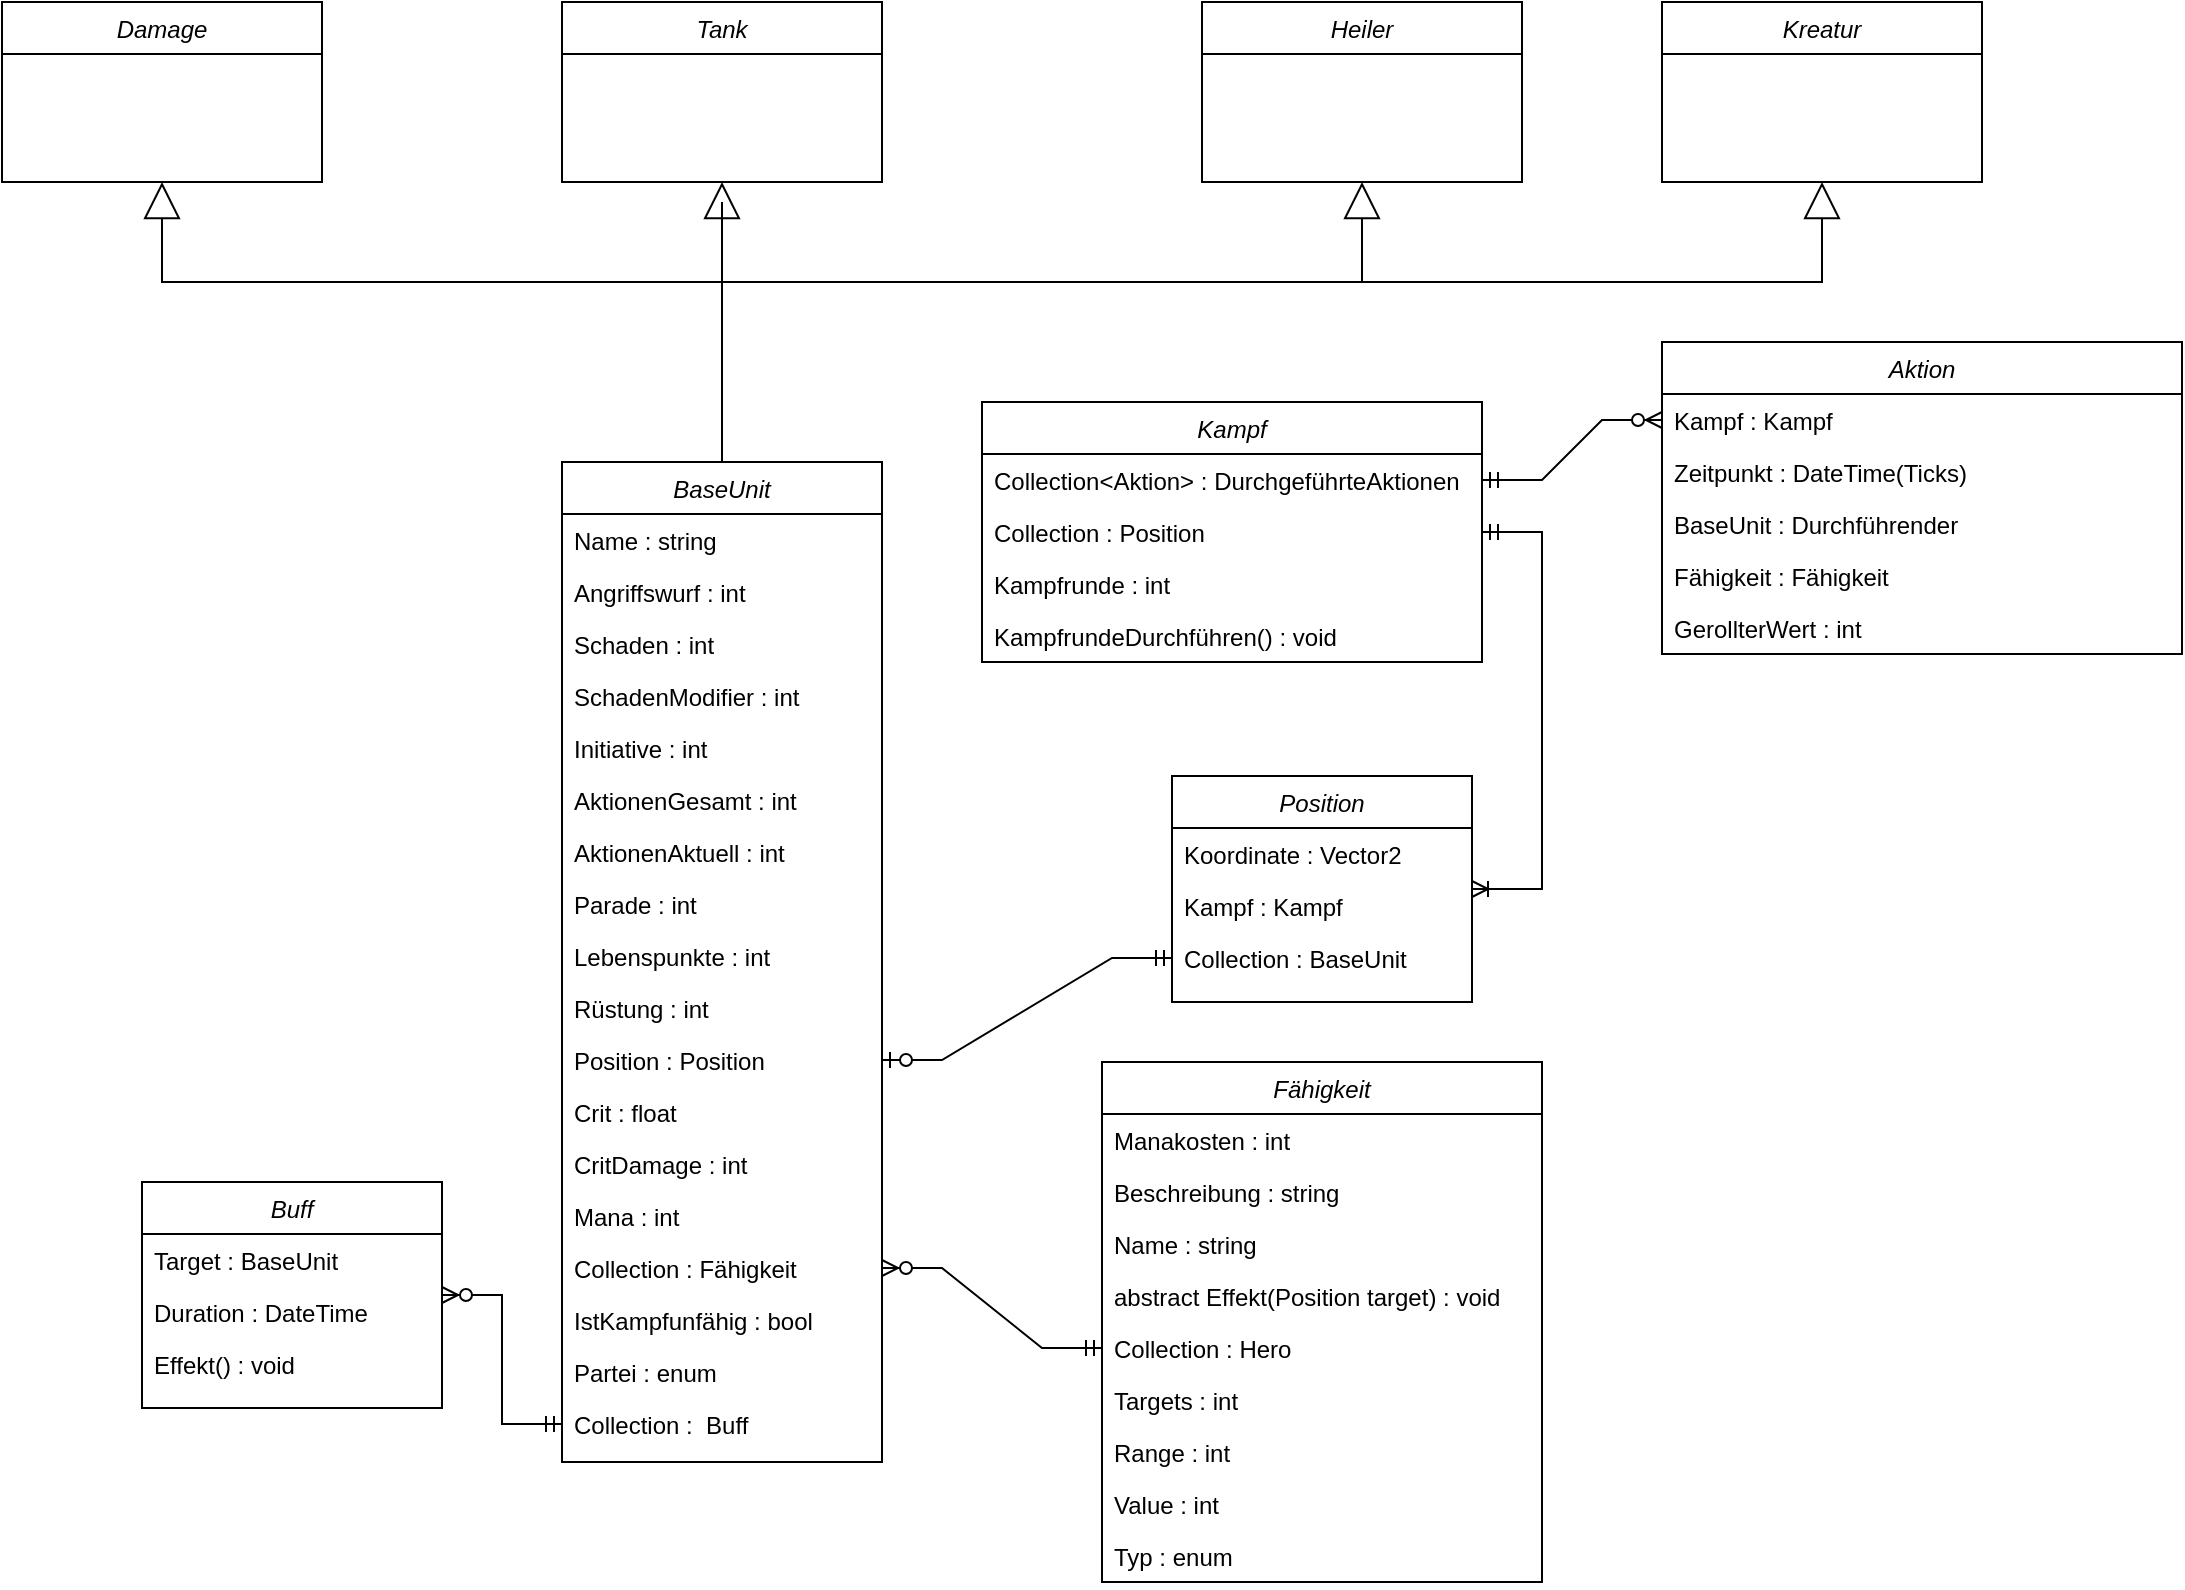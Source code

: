 <mxfile version="20.0.3" type="device"><diagram id="C5RBs43oDa-KdzZeNtuy" name="Page-1"><mxGraphModel dx="1422" dy="762" grid="1" gridSize="10" guides="1" tooltips="1" connect="1" arrows="1" fold="1" page="1" pageScale="1" pageWidth="827" pageHeight="1169" math="0" shadow="0"><root><mxCell id="WIyWlLk6GJQsqaUBKTNV-0"/><mxCell id="WIyWlLk6GJQsqaUBKTNV-1" parent="WIyWlLk6GJQsqaUBKTNV-0"/><mxCell id="zkfFHV4jXpPFQw0GAbJ--0" value="BaseUnit&#10;" style="swimlane;fontStyle=2;align=center;verticalAlign=top;childLayout=stackLayout;horizontal=1;startSize=26;horizontalStack=0;resizeParent=1;resizeLast=0;collapsible=1;marginBottom=0;rounded=0;shadow=0;strokeWidth=1;" parent="WIyWlLk6GJQsqaUBKTNV-1" vertex="1"><mxGeometry x="490" y="260" width="160" height="500" as="geometry"><mxRectangle x="230" y="140" width="160" height="26" as="alternateBounds"/></mxGeometry></mxCell><mxCell id="zkfFHV4jXpPFQw0GAbJ--1" value="Name : string&#10;" style="text;align=left;verticalAlign=top;spacingLeft=4;spacingRight=4;overflow=hidden;rotatable=0;points=[[0,0.5],[1,0.5]];portConstraint=eastwest;" parent="zkfFHV4jXpPFQw0GAbJ--0" vertex="1"><mxGeometry y="26" width="160" height="26" as="geometry"/></mxCell><mxCell id="0611CYKeW9Z0DjMLA7Nc-2" value="Angriffswurf : int&#10;" style="text;align=left;verticalAlign=top;spacingLeft=4;spacingRight=4;overflow=hidden;rotatable=0;points=[[0,0.5],[1,0.5]];portConstraint=eastwest;" parent="zkfFHV4jXpPFQw0GAbJ--0" vertex="1"><mxGeometry y="52" width="160" height="26" as="geometry"/></mxCell><mxCell id="0611CYKeW9Z0DjMLA7Nc-0" value="Schaden : int&#10;" style="text;align=left;verticalAlign=top;spacingLeft=4;spacingRight=4;overflow=hidden;rotatable=0;points=[[0,0.5],[1,0.5]];portConstraint=eastwest;" parent="zkfFHV4jXpPFQw0GAbJ--0" vertex="1"><mxGeometry y="78" width="160" height="26" as="geometry"/></mxCell><mxCell id="0611CYKeW9Z0DjMLA7Nc-27" value="SchadenModifier : int&#10;" style="text;align=left;verticalAlign=top;spacingLeft=4;spacingRight=4;overflow=hidden;rotatable=0;points=[[0,0.5],[1,0.5]];portConstraint=eastwest;" parent="zkfFHV4jXpPFQw0GAbJ--0" vertex="1"><mxGeometry y="104" width="160" height="26" as="geometry"/></mxCell><mxCell id="0611CYKeW9Z0DjMLA7Nc-1" value="Initiative : int&#10;" style="text;align=left;verticalAlign=top;spacingLeft=4;spacingRight=4;overflow=hidden;rotatable=0;points=[[0,0.5],[1,0.5]];portConstraint=eastwest;" parent="zkfFHV4jXpPFQw0GAbJ--0" vertex="1"><mxGeometry y="130" width="160" height="26" as="geometry"/></mxCell><mxCell id="0611CYKeW9Z0DjMLA7Nc-73" value="AktionenGesamt : int" style="text;align=left;verticalAlign=top;spacingLeft=4;spacingRight=4;overflow=hidden;rotatable=0;points=[[0,0.5],[1,0.5]];portConstraint=eastwest;" parent="zkfFHV4jXpPFQw0GAbJ--0" vertex="1"><mxGeometry y="156" width="160" height="26" as="geometry"/></mxCell><mxCell id="0611CYKeW9Z0DjMLA7Nc-78" value="AktionenAktuell : int" style="text;align=left;verticalAlign=top;spacingLeft=4;spacingRight=4;overflow=hidden;rotatable=0;points=[[0,0.5],[1,0.5]];portConstraint=eastwest;" parent="zkfFHV4jXpPFQw0GAbJ--0" vertex="1"><mxGeometry y="182" width="160" height="26" as="geometry"/></mxCell><mxCell id="0611CYKeW9Z0DjMLA7Nc-3" value="Parade : int" style="text;align=left;verticalAlign=top;spacingLeft=4;spacingRight=4;overflow=hidden;rotatable=0;points=[[0,0.5],[1,0.5]];portConstraint=eastwest;" parent="zkfFHV4jXpPFQw0GAbJ--0" vertex="1"><mxGeometry y="208" width="160" height="26" as="geometry"/></mxCell><mxCell id="0611CYKeW9Z0DjMLA7Nc-4" value="Lebenspunkte : int" style="text;align=left;verticalAlign=top;spacingLeft=4;spacingRight=4;overflow=hidden;rotatable=0;points=[[0,0.5],[1,0.5]];portConstraint=eastwest;" parent="zkfFHV4jXpPFQw0GAbJ--0" vertex="1"><mxGeometry y="234" width="160" height="26" as="geometry"/></mxCell><mxCell id="0611CYKeW9Z0DjMLA7Nc-5" value="Rüstung : int" style="text;align=left;verticalAlign=top;spacingLeft=4;spacingRight=4;overflow=hidden;rotatable=0;points=[[0,0.5],[1,0.5]];portConstraint=eastwest;" parent="zkfFHV4jXpPFQw0GAbJ--0" vertex="1"><mxGeometry y="260" width="160" height="26" as="geometry"/></mxCell><mxCell id="0611CYKeW9Z0DjMLA7Nc-52" value="Position : Position" style="text;align=left;verticalAlign=top;spacingLeft=4;spacingRight=4;overflow=hidden;rotatable=0;points=[[0,0.5],[1,0.5]];portConstraint=eastwest;" parent="zkfFHV4jXpPFQw0GAbJ--0" vertex="1"><mxGeometry y="286" width="160" height="26" as="geometry"/></mxCell><mxCell id="0611CYKeW9Z0DjMLA7Nc-6" value="Crit : float" style="text;align=left;verticalAlign=top;spacingLeft=4;spacingRight=4;overflow=hidden;rotatable=0;points=[[0,0.5],[1,0.5]];portConstraint=eastwest;" parent="zkfFHV4jXpPFQw0GAbJ--0" vertex="1"><mxGeometry y="312" width="160" height="26" as="geometry"/></mxCell><mxCell id="0611CYKeW9Z0DjMLA7Nc-7" value="CritDamage : int" style="text;align=left;verticalAlign=top;spacingLeft=4;spacingRight=4;overflow=hidden;rotatable=0;points=[[0,0.5],[1,0.5]];portConstraint=eastwest;" parent="zkfFHV4jXpPFQw0GAbJ--0" vertex="1"><mxGeometry y="338" width="160" height="26" as="geometry"/></mxCell><mxCell id="0611CYKeW9Z0DjMLA7Nc-26" value="Mana : int" style="text;align=left;verticalAlign=top;spacingLeft=4;spacingRight=4;overflow=hidden;rotatable=0;points=[[0,0.5],[1,0.5]];portConstraint=eastwest;" parent="zkfFHV4jXpPFQw0GAbJ--0" vertex="1"><mxGeometry y="364" width="160" height="26" as="geometry"/></mxCell><mxCell id="0611CYKeW9Z0DjMLA7Nc-32" value="Collection : Fähigkeit" style="text;align=left;verticalAlign=top;spacingLeft=4;spacingRight=4;overflow=hidden;rotatable=0;points=[[0,0.5],[1,0.5]];portConstraint=eastwest;" parent="zkfFHV4jXpPFQw0GAbJ--0" vertex="1"><mxGeometry y="390" width="160" height="26" as="geometry"/></mxCell><mxCell id="0611CYKeW9Z0DjMLA7Nc-56" value="IstKampfunfähig : bool&#10;" style="text;align=left;verticalAlign=top;spacingLeft=4;spacingRight=4;overflow=hidden;rotatable=0;points=[[0,0.5],[1,0.5]];portConstraint=eastwest;" parent="zkfFHV4jXpPFQw0GAbJ--0" vertex="1"><mxGeometry y="416" width="160" height="26" as="geometry"/></mxCell><mxCell id="0611CYKeW9Z0DjMLA7Nc-79" value="Partei : enum" style="text;align=left;verticalAlign=top;spacingLeft=4;spacingRight=4;overflow=hidden;rotatable=0;points=[[0,0.5],[1,0.5]];portConstraint=eastwest;" parent="zkfFHV4jXpPFQw0GAbJ--0" vertex="1"><mxGeometry y="442" width="160" height="26" as="geometry"/></mxCell><mxCell id="UrO0DUN-ul-LhdIwSLyN-4" value="Collection :  Buff" style="text;align=left;verticalAlign=top;spacingLeft=4;spacingRight=4;overflow=hidden;rotatable=0;points=[[0,0.5],[1,0.5]];portConstraint=eastwest;" parent="zkfFHV4jXpPFQw0GAbJ--0" vertex="1"><mxGeometry y="468" width="160" height="26" as="geometry"/></mxCell><mxCell id="0611CYKeW9Z0DjMLA7Nc-8" value="Heiler" style="swimlane;fontStyle=2;align=center;verticalAlign=top;childLayout=stackLayout;horizontal=1;startSize=26;horizontalStack=0;resizeParent=1;resizeLast=0;collapsible=1;marginBottom=0;rounded=0;shadow=0;strokeWidth=1;" parent="WIyWlLk6GJQsqaUBKTNV-1" vertex="1"><mxGeometry x="810" y="30" width="160" height="90" as="geometry"><mxRectangle x="230" y="140" width="160" height="26" as="alternateBounds"/></mxGeometry></mxCell><mxCell id="0611CYKeW9Z0DjMLA7Nc-19" value="" style="endArrow=block;endSize=16;endFill=0;html=1;rounded=0;exitX=0.5;exitY=0;exitDx=0;exitDy=0;entryX=0.5;entryY=1;entryDx=0;entryDy=0;" parent="WIyWlLk6GJQsqaUBKTNV-1" source="zkfFHV4jXpPFQw0GAbJ--0" target="0611CYKeW9Z0DjMLA7Nc-8" edge="1"><mxGeometry width="160" relative="1" as="geometry"><mxPoint x="520" y="160" as="sourcePoint"/><mxPoint x="680" y="160" as="targetPoint"/><Array as="points"><mxPoint x="570" y="170"/><mxPoint x="890" y="170"/></Array></mxGeometry></mxCell><mxCell id="0611CYKeW9Z0DjMLA7Nc-20" value="Tank" style="swimlane;fontStyle=2;align=center;verticalAlign=top;childLayout=stackLayout;horizontal=1;startSize=26;horizontalStack=0;resizeParent=1;resizeLast=0;collapsible=1;marginBottom=0;rounded=0;shadow=0;strokeWidth=1;" parent="WIyWlLk6GJQsqaUBKTNV-1" vertex="1"><mxGeometry x="490" y="30" width="160" height="90" as="geometry"><mxRectangle x="230" y="140" width="160" height="26" as="alternateBounds"/></mxGeometry></mxCell><mxCell id="0611CYKeW9Z0DjMLA7Nc-21" value="" style="endArrow=block;endSize=16;endFill=0;html=1;rounded=0;entryX=0.5;entryY=1;entryDx=0;entryDy=0;" parent="WIyWlLk6GJQsqaUBKTNV-1" target="0611CYKeW9Z0DjMLA7Nc-20" edge="1"><mxGeometry width="160" relative="1" as="geometry"><mxPoint x="570" y="260" as="sourcePoint"/><mxPoint x="1040" y="130" as="targetPoint"/><Array as="points"><mxPoint x="570" y="170"/><mxPoint x="570" y="130"/></Array></mxGeometry></mxCell><mxCell id="0611CYKeW9Z0DjMLA7Nc-22" value="Damage" style="swimlane;fontStyle=2;align=center;verticalAlign=top;childLayout=stackLayout;horizontal=1;startSize=26;horizontalStack=0;resizeParent=1;resizeLast=0;collapsible=1;marginBottom=0;rounded=0;shadow=0;strokeWidth=1;" parent="WIyWlLk6GJQsqaUBKTNV-1" vertex="1"><mxGeometry x="210" y="30" width="160" height="90" as="geometry"><mxRectangle x="230" y="140" width="160" height="26" as="alternateBounds"/></mxGeometry></mxCell><mxCell id="0611CYKeW9Z0DjMLA7Nc-23" value="" style="endArrow=block;endSize=16;endFill=0;html=1;rounded=0;exitX=0.5;exitY=0;exitDx=0;exitDy=0;entryX=0.5;entryY=1;entryDx=0;entryDy=0;" parent="WIyWlLk6GJQsqaUBKTNV-1" source="zkfFHV4jXpPFQw0GAbJ--0" target="0611CYKeW9Z0DjMLA7Nc-22" edge="1"><mxGeometry width="160" relative="1" as="geometry"><mxPoint x="580" y="270" as="sourcePoint"/><mxPoint x="900" y="120" as="targetPoint"/><Array as="points"><mxPoint x="570" y="170"/><mxPoint x="290" y="170"/></Array></mxGeometry></mxCell><mxCell id="0611CYKeW9Z0DjMLA7Nc-29" value="Fähigkeit" style="swimlane;fontStyle=2;align=center;verticalAlign=top;childLayout=stackLayout;horizontal=1;startSize=26;horizontalStack=0;resizeParent=1;resizeLast=0;collapsible=1;marginBottom=0;rounded=0;shadow=0;strokeWidth=1;" parent="WIyWlLk6GJQsqaUBKTNV-1" vertex="1"><mxGeometry x="760" y="560" width="220" height="260" as="geometry"><mxRectangle x="230" y="140" width="160" height="26" as="alternateBounds"/></mxGeometry></mxCell><mxCell id="0611CYKeW9Z0DjMLA7Nc-30" value="Manakosten : int" style="text;align=left;verticalAlign=top;spacingLeft=4;spacingRight=4;overflow=hidden;rotatable=0;points=[[0,0.5],[1,0.5]];portConstraint=eastwest;" parent="0611CYKeW9Z0DjMLA7Nc-29" vertex="1"><mxGeometry y="26" width="220" height="26" as="geometry"/></mxCell><mxCell id="0611CYKeW9Z0DjMLA7Nc-93" value="Beschreibung : string" style="text;align=left;verticalAlign=top;spacingLeft=4;spacingRight=4;overflow=hidden;rotatable=0;points=[[0,0.5],[1,0.5]];portConstraint=eastwest;" parent="0611CYKeW9Z0DjMLA7Nc-29" vertex="1"><mxGeometry y="52" width="220" height="26" as="geometry"/></mxCell><mxCell id="0611CYKeW9Z0DjMLA7Nc-31" value="Name : string" style="text;align=left;verticalAlign=top;spacingLeft=4;spacingRight=4;overflow=hidden;rotatable=0;points=[[0,0.5],[1,0.5]];portConstraint=eastwest;" parent="0611CYKeW9Z0DjMLA7Nc-29" vertex="1"><mxGeometry y="78" width="220" height="26" as="geometry"/></mxCell><mxCell id="0611CYKeW9Z0DjMLA7Nc-34" value="abstract Effekt(Position target) : void" style="text;align=left;verticalAlign=top;spacingLeft=4;spacingRight=4;overflow=hidden;rotatable=0;points=[[0,0.5],[1,0.5]];portConstraint=eastwest;" parent="0611CYKeW9Z0DjMLA7Nc-29" vertex="1"><mxGeometry y="104" width="220" height="26" as="geometry"/></mxCell><mxCell id="0611CYKeW9Z0DjMLA7Nc-35" value="Collection : Hero" style="text;align=left;verticalAlign=top;spacingLeft=4;spacingRight=4;overflow=hidden;rotatable=0;points=[[0,0.5],[1,0.5]];portConstraint=eastwest;" parent="0611CYKeW9Z0DjMLA7Nc-29" vertex="1"><mxGeometry y="130" width="220" height="26" as="geometry"/></mxCell><mxCell id="0611CYKeW9Z0DjMLA7Nc-70" value="Targets : int" style="text;align=left;verticalAlign=top;spacingLeft=4;spacingRight=4;overflow=hidden;rotatable=0;points=[[0,0.5],[1,0.5]];portConstraint=eastwest;" parent="0611CYKeW9Z0DjMLA7Nc-29" vertex="1"><mxGeometry y="156" width="220" height="26" as="geometry"/></mxCell><mxCell id="0611CYKeW9Z0DjMLA7Nc-71" value="Range : int" style="text;align=left;verticalAlign=top;spacingLeft=4;spacingRight=4;overflow=hidden;rotatable=0;points=[[0,0.5],[1,0.5]];portConstraint=eastwest;" parent="0611CYKeW9Z0DjMLA7Nc-29" vertex="1"><mxGeometry y="182" width="220" height="26" as="geometry"/></mxCell><mxCell id="0611CYKeW9Z0DjMLA7Nc-72" value="Value : int" style="text;align=left;verticalAlign=top;spacingLeft=4;spacingRight=4;overflow=hidden;rotatable=0;points=[[0,0.5],[1,0.5]];portConstraint=eastwest;" parent="0611CYKeW9Z0DjMLA7Nc-29" vertex="1"><mxGeometry y="208" width="220" height="26" as="geometry"/></mxCell><mxCell id="0611CYKeW9Z0DjMLA7Nc-92" value="Typ : enum" style="text;align=left;verticalAlign=top;spacingLeft=4;spacingRight=4;overflow=hidden;rotatable=0;points=[[0,0.5],[1,0.5]];portConstraint=eastwest;" parent="0611CYKeW9Z0DjMLA7Nc-29" vertex="1"><mxGeometry y="234" width="220" height="26" as="geometry"/></mxCell><mxCell id="0611CYKeW9Z0DjMLA7Nc-36" value="" style="edgeStyle=entityRelationEdgeStyle;fontSize=12;html=1;endArrow=ERzeroToMany;startArrow=ERmandOne;rounded=0;" parent="WIyWlLk6GJQsqaUBKTNV-1" source="0611CYKeW9Z0DjMLA7Nc-35" target="0611CYKeW9Z0DjMLA7Nc-32" edge="1"><mxGeometry width="100" height="100" relative="1" as="geometry"><mxPoint x="700" y="780" as="sourcePoint"/><mxPoint x="800" y="680" as="targetPoint"/></mxGeometry></mxCell><mxCell id="0611CYKeW9Z0DjMLA7Nc-42" value="Kampf" style="swimlane;fontStyle=2;align=center;verticalAlign=top;childLayout=stackLayout;horizontal=1;startSize=26;horizontalStack=0;resizeParent=1;resizeLast=0;collapsible=1;marginBottom=0;rounded=0;shadow=0;strokeWidth=1;" parent="WIyWlLk6GJQsqaUBKTNV-1" vertex="1"><mxGeometry x="700" y="230" width="250" height="130" as="geometry"><mxRectangle x="230" y="140" width="160" height="26" as="alternateBounds"/></mxGeometry></mxCell><mxCell id="0611CYKeW9Z0DjMLA7Nc-86" value="Collection&lt;Aktion&gt; : DurchgeführteAktionen" style="text;align=left;verticalAlign=top;spacingLeft=4;spacingRight=4;overflow=hidden;rotatable=0;points=[[0,0.5],[1,0.5]];portConstraint=eastwest;" parent="0611CYKeW9Z0DjMLA7Nc-42" vertex="1"><mxGeometry y="26" width="250" height="26" as="geometry"/></mxCell><mxCell id="0611CYKeW9Z0DjMLA7Nc-44" value="Collection : Position" style="text;align=left;verticalAlign=top;spacingLeft=4;spacingRight=4;overflow=hidden;rotatable=0;points=[[0,0.5],[1,0.5]];portConstraint=eastwest;" parent="0611CYKeW9Z0DjMLA7Nc-42" vertex="1"><mxGeometry y="52" width="250" height="26" as="geometry"/></mxCell><mxCell id="0611CYKeW9Z0DjMLA7Nc-54" value="Kampfrunde : int" style="text;align=left;verticalAlign=top;spacingLeft=4;spacingRight=4;overflow=hidden;rotatable=0;points=[[0,0.5],[1,0.5]];portConstraint=eastwest;" parent="0611CYKeW9Z0DjMLA7Nc-42" vertex="1"><mxGeometry y="78" width="250" height="26" as="geometry"/></mxCell><mxCell id="0611CYKeW9Z0DjMLA7Nc-87" value="KampfrundeDurchführen() : void" style="text;align=left;verticalAlign=top;spacingLeft=4;spacingRight=4;overflow=hidden;rotatable=0;points=[[0,0.5],[1,0.5]];portConstraint=eastwest;" parent="0611CYKeW9Z0DjMLA7Nc-42" vertex="1"><mxGeometry y="104" width="250" height="26" as="geometry"/></mxCell><mxCell id="0611CYKeW9Z0DjMLA7Nc-45" value="Position" style="swimlane;fontStyle=2;align=center;verticalAlign=top;childLayout=stackLayout;horizontal=1;startSize=26;horizontalStack=0;resizeParent=1;resizeLast=0;collapsible=1;marginBottom=0;rounded=0;shadow=0;strokeWidth=1;" parent="WIyWlLk6GJQsqaUBKTNV-1" vertex="1"><mxGeometry x="795" y="417" width="150" height="113" as="geometry"><mxRectangle x="230" y="140" width="160" height="26" as="alternateBounds"/></mxGeometry></mxCell><mxCell id="0611CYKeW9Z0DjMLA7Nc-46" value="Koordinate : Vector2" style="text;align=left;verticalAlign=top;spacingLeft=4;spacingRight=4;overflow=hidden;rotatable=0;points=[[0,0.5],[1,0.5]];portConstraint=eastwest;" parent="0611CYKeW9Z0DjMLA7Nc-45" vertex="1"><mxGeometry y="26" width="150" height="26" as="geometry"/></mxCell><mxCell id="0611CYKeW9Z0DjMLA7Nc-47" value="Kampf : Kampf" style="text;align=left;verticalAlign=top;spacingLeft=4;spacingRight=4;overflow=hidden;rotatable=0;points=[[0,0.5],[1,0.5]];portConstraint=eastwest;" parent="0611CYKeW9Z0DjMLA7Nc-45" vertex="1"><mxGeometry y="52" width="150" height="26" as="geometry"/></mxCell><mxCell id="0611CYKeW9Z0DjMLA7Nc-51" value="Collection : BaseUnit" style="text;align=left;verticalAlign=top;spacingLeft=4;spacingRight=4;overflow=hidden;rotatable=0;points=[[0,0.5],[1,0.5]];portConstraint=eastwest;" parent="0611CYKeW9Z0DjMLA7Nc-45" vertex="1"><mxGeometry y="78" width="150" height="26" as="geometry"/></mxCell><mxCell id="0611CYKeW9Z0DjMLA7Nc-49" value="Kreatur" style="swimlane;fontStyle=2;align=center;verticalAlign=top;childLayout=stackLayout;horizontal=1;startSize=26;horizontalStack=0;resizeParent=1;resizeLast=0;collapsible=1;marginBottom=0;rounded=0;shadow=0;strokeWidth=1;" parent="WIyWlLk6GJQsqaUBKTNV-1" vertex="1"><mxGeometry x="1040" y="30" width="160" height="90" as="geometry"><mxRectangle x="230" y="140" width="160" height="26" as="alternateBounds"/></mxGeometry></mxCell><mxCell id="0611CYKeW9Z0DjMLA7Nc-50" value="" style="endArrow=block;endSize=16;endFill=0;html=1;rounded=0;" parent="WIyWlLk6GJQsqaUBKTNV-1" target="0611CYKeW9Z0DjMLA7Nc-49" edge="1"><mxGeometry width="160" relative="1" as="geometry"><mxPoint x="570" y="260" as="sourcePoint"/><mxPoint x="580" y="120" as="targetPoint"/><Array as="points"><mxPoint x="570" y="170"/><mxPoint x="1120" y="170"/></Array></mxGeometry></mxCell><mxCell id="0611CYKeW9Z0DjMLA7Nc-53" value="" style="edgeStyle=entityRelationEdgeStyle;fontSize=12;html=1;endArrow=ERzeroToOne;startArrow=ERmandOne;rounded=0;exitX=0;exitY=0.5;exitDx=0;exitDy=0;" parent="WIyWlLk6GJQsqaUBKTNV-1" source="0611CYKeW9Z0DjMLA7Nc-51" target="0611CYKeW9Z0DjMLA7Nc-52" edge="1"><mxGeometry width="100" height="100" relative="1" as="geometry"><mxPoint x="1010" y="480" as="sourcePoint"/><mxPoint x="1110" y="380" as="targetPoint"/></mxGeometry></mxCell><mxCell id="0611CYKeW9Z0DjMLA7Nc-83" value="Aktion" style="swimlane;fontStyle=2;align=center;verticalAlign=top;childLayout=stackLayout;horizontal=1;startSize=26;horizontalStack=0;resizeParent=1;resizeLast=0;collapsible=1;marginBottom=0;rounded=0;shadow=0;strokeWidth=1;" parent="WIyWlLk6GJQsqaUBKTNV-1" vertex="1"><mxGeometry x="1040" y="200" width="260" height="156" as="geometry"><mxRectangle x="230" y="140" width="160" height="26" as="alternateBounds"/></mxGeometry></mxCell><mxCell id="0611CYKeW9Z0DjMLA7Nc-84" value="Kampf : Kampf" style="text;align=left;verticalAlign=top;spacingLeft=4;spacingRight=4;overflow=hidden;rotatable=0;points=[[0,0.5],[1,0.5]];portConstraint=eastwest;" parent="0611CYKeW9Z0DjMLA7Nc-83" vertex="1"><mxGeometry y="26" width="260" height="26" as="geometry"/></mxCell><mxCell id="0611CYKeW9Z0DjMLA7Nc-85" value="Zeitpunkt : DateTime(Ticks)" style="text;align=left;verticalAlign=top;spacingLeft=4;spacingRight=4;overflow=hidden;rotatable=0;points=[[0,0.5],[1,0.5]];portConstraint=eastwest;" parent="0611CYKeW9Z0DjMLA7Nc-83" vertex="1"><mxGeometry y="52" width="260" height="26" as="geometry"/></mxCell><mxCell id="0611CYKeW9Z0DjMLA7Nc-89" value="BaseUnit : Durchführender" style="text;align=left;verticalAlign=top;spacingLeft=4;spacingRight=4;overflow=hidden;rotatable=0;points=[[0,0.5],[1,0.5]];portConstraint=eastwest;" parent="0611CYKeW9Z0DjMLA7Nc-83" vertex="1"><mxGeometry y="78" width="260" height="26" as="geometry"/></mxCell><mxCell id="0611CYKeW9Z0DjMLA7Nc-90" value="Fähigkeit : Fähigkeit" style="text;align=left;verticalAlign=top;spacingLeft=4;spacingRight=4;overflow=hidden;rotatable=0;points=[[0,0.5],[1,0.5]];portConstraint=eastwest;" parent="0611CYKeW9Z0DjMLA7Nc-83" vertex="1"><mxGeometry y="104" width="260" height="26" as="geometry"/></mxCell><mxCell id="0611CYKeW9Z0DjMLA7Nc-91" value="GerollterWert : int" style="text;align=left;verticalAlign=top;spacingLeft=4;spacingRight=4;overflow=hidden;rotatable=0;points=[[0,0.5],[1,0.5]];portConstraint=eastwest;" parent="0611CYKeW9Z0DjMLA7Nc-83" vertex="1"><mxGeometry y="130" width="260" height="26" as="geometry"/></mxCell><mxCell id="0611CYKeW9Z0DjMLA7Nc-88" value="" style="edgeStyle=entityRelationEdgeStyle;fontSize=12;html=1;endArrow=ERzeroToMany;startArrow=ERmandOne;rounded=0;entryX=0;entryY=0.5;entryDx=0;entryDy=0;" parent="WIyWlLk6GJQsqaUBKTNV-1" source="0611CYKeW9Z0DjMLA7Nc-86" target="0611CYKeW9Z0DjMLA7Nc-84" edge="1"><mxGeometry width="100" height="100" relative="1" as="geometry"><mxPoint x="1050" y="440" as="sourcePoint"/><mxPoint x="1150" y="340" as="targetPoint"/></mxGeometry></mxCell><mxCell id="UrO0DUN-ul-LhdIwSLyN-0" value="Buff" style="swimlane;fontStyle=2;align=center;verticalAlign=top;childLayout=stackLayout;horizontal=1;startSize=26;horizontalStack=0;resizeParent=1;resizeLast=0;collapsible=1;marginBottom=0;rounded=0;shadow=0;strokeWidth=1;" parent="WIyWlLk6GJQsqaUBKTNV-1" vertex="1"><mxGeometry x="280" y="620" width="150" height="113" as="geometry"><mxRectangle x="230" y="140" width="160" height="26" as="alternateBounds"/></mxGeometry></mxCell><mxCell id="UrO0DUN-ul-LhdIwSLyN-1" value="Target : BaseUnit" style="text;align=left;verticalAlign=top;spacingLeft=4;spacingRight=4;overflow=hidden;rotatable=0;points=[[0,0.5],[1,0.5]];portConstraint=eastwest;" parent="UrO0DUN-ul-LhdIwSLyN-0" vertex="1"><mxGeometry y="26" width="150" height="26" as="geometry"/></mxCell><mxCell id="UrO0DUN-ul-LhdIwSLyN-2" value="Duration : DateTime" style="text;align=left;verticalAlign=top;spacingLeft=4;spacingRight=4;overflow=hidden;rotatable=0;points=[[0,0.5],[1,0.5]];portConstraint=eastwest;" parent="UrO0DUN-ul-LhdIwSLyN-0" vertex="1"><mxGeometry y="52" width="150" height="26" as="geometry"/></mxCell><mxCell id="UrO0DUN-ul-LhdIwSLyN-3" value="Effekt() : void" style="text;align=left;verticalAlign=top;spacingLeft=4;spacingRight=4;overflow=hidden;rotatable=0;points=[[0,0.5],[1,0.5]];portConstraint=eastwest;" parent="UrO0DUN-ul-LhdIwSLyN-0" vertex="1"><mxGeometry y="78" width="150" height="26" as="geometry"/></mxCell><mxCell id="0611CYKeW9Z0DjMLA7Nc-48" value="" style="edgeStyle=entityRelationEdgeStyle;fontSize=12;html=1;endArrow=ERoneToMany;startArrow=ERmandOne;rounded=0;" parent="WIyWlLk6GJQsqaUBKTNV-1" source="0611CYKeW9Z0DjMLA7Nc-44" target="0611CYKeW9Z0DjMLA7Nc-45" edge="1"><mxGeometry width="100" height="100" relative="1" as="geometry"><mxPoint x="1005" y="257" as="sourcePoint"/><mxPoint x="1105" y="157" as="targetPoint"/></mxGeometry></mxCell><mxCell id="UrO0DUN-ul-LhdIwSLyN-5" value="" style="edgeStyle=entityRelationEdgeStyle;fontSize=12;html=1;endArrow=ERzeroToMany;startArrow=ERmandOne;rounded=0;exitX=0;exitY=0.5;exitDx=0;exitDy=0;" parent="WIyWlLk6GJQsqaUBKTNV-1" source="UrO0DUN-ul-LhdIwSLyN-4" target="UrO0DUN-ul-LhdIwSLyN-0" edge="1"><mxGeometry width="100" height="100" relative="1" as="geometry"><mxPoint x="240" y="450" as="sourcePoint"/><mxPoint x="330" y="420" as="targetPoint"/></mxGeometry></mxCell></root></mxGraphModel></diagram></mxfile>